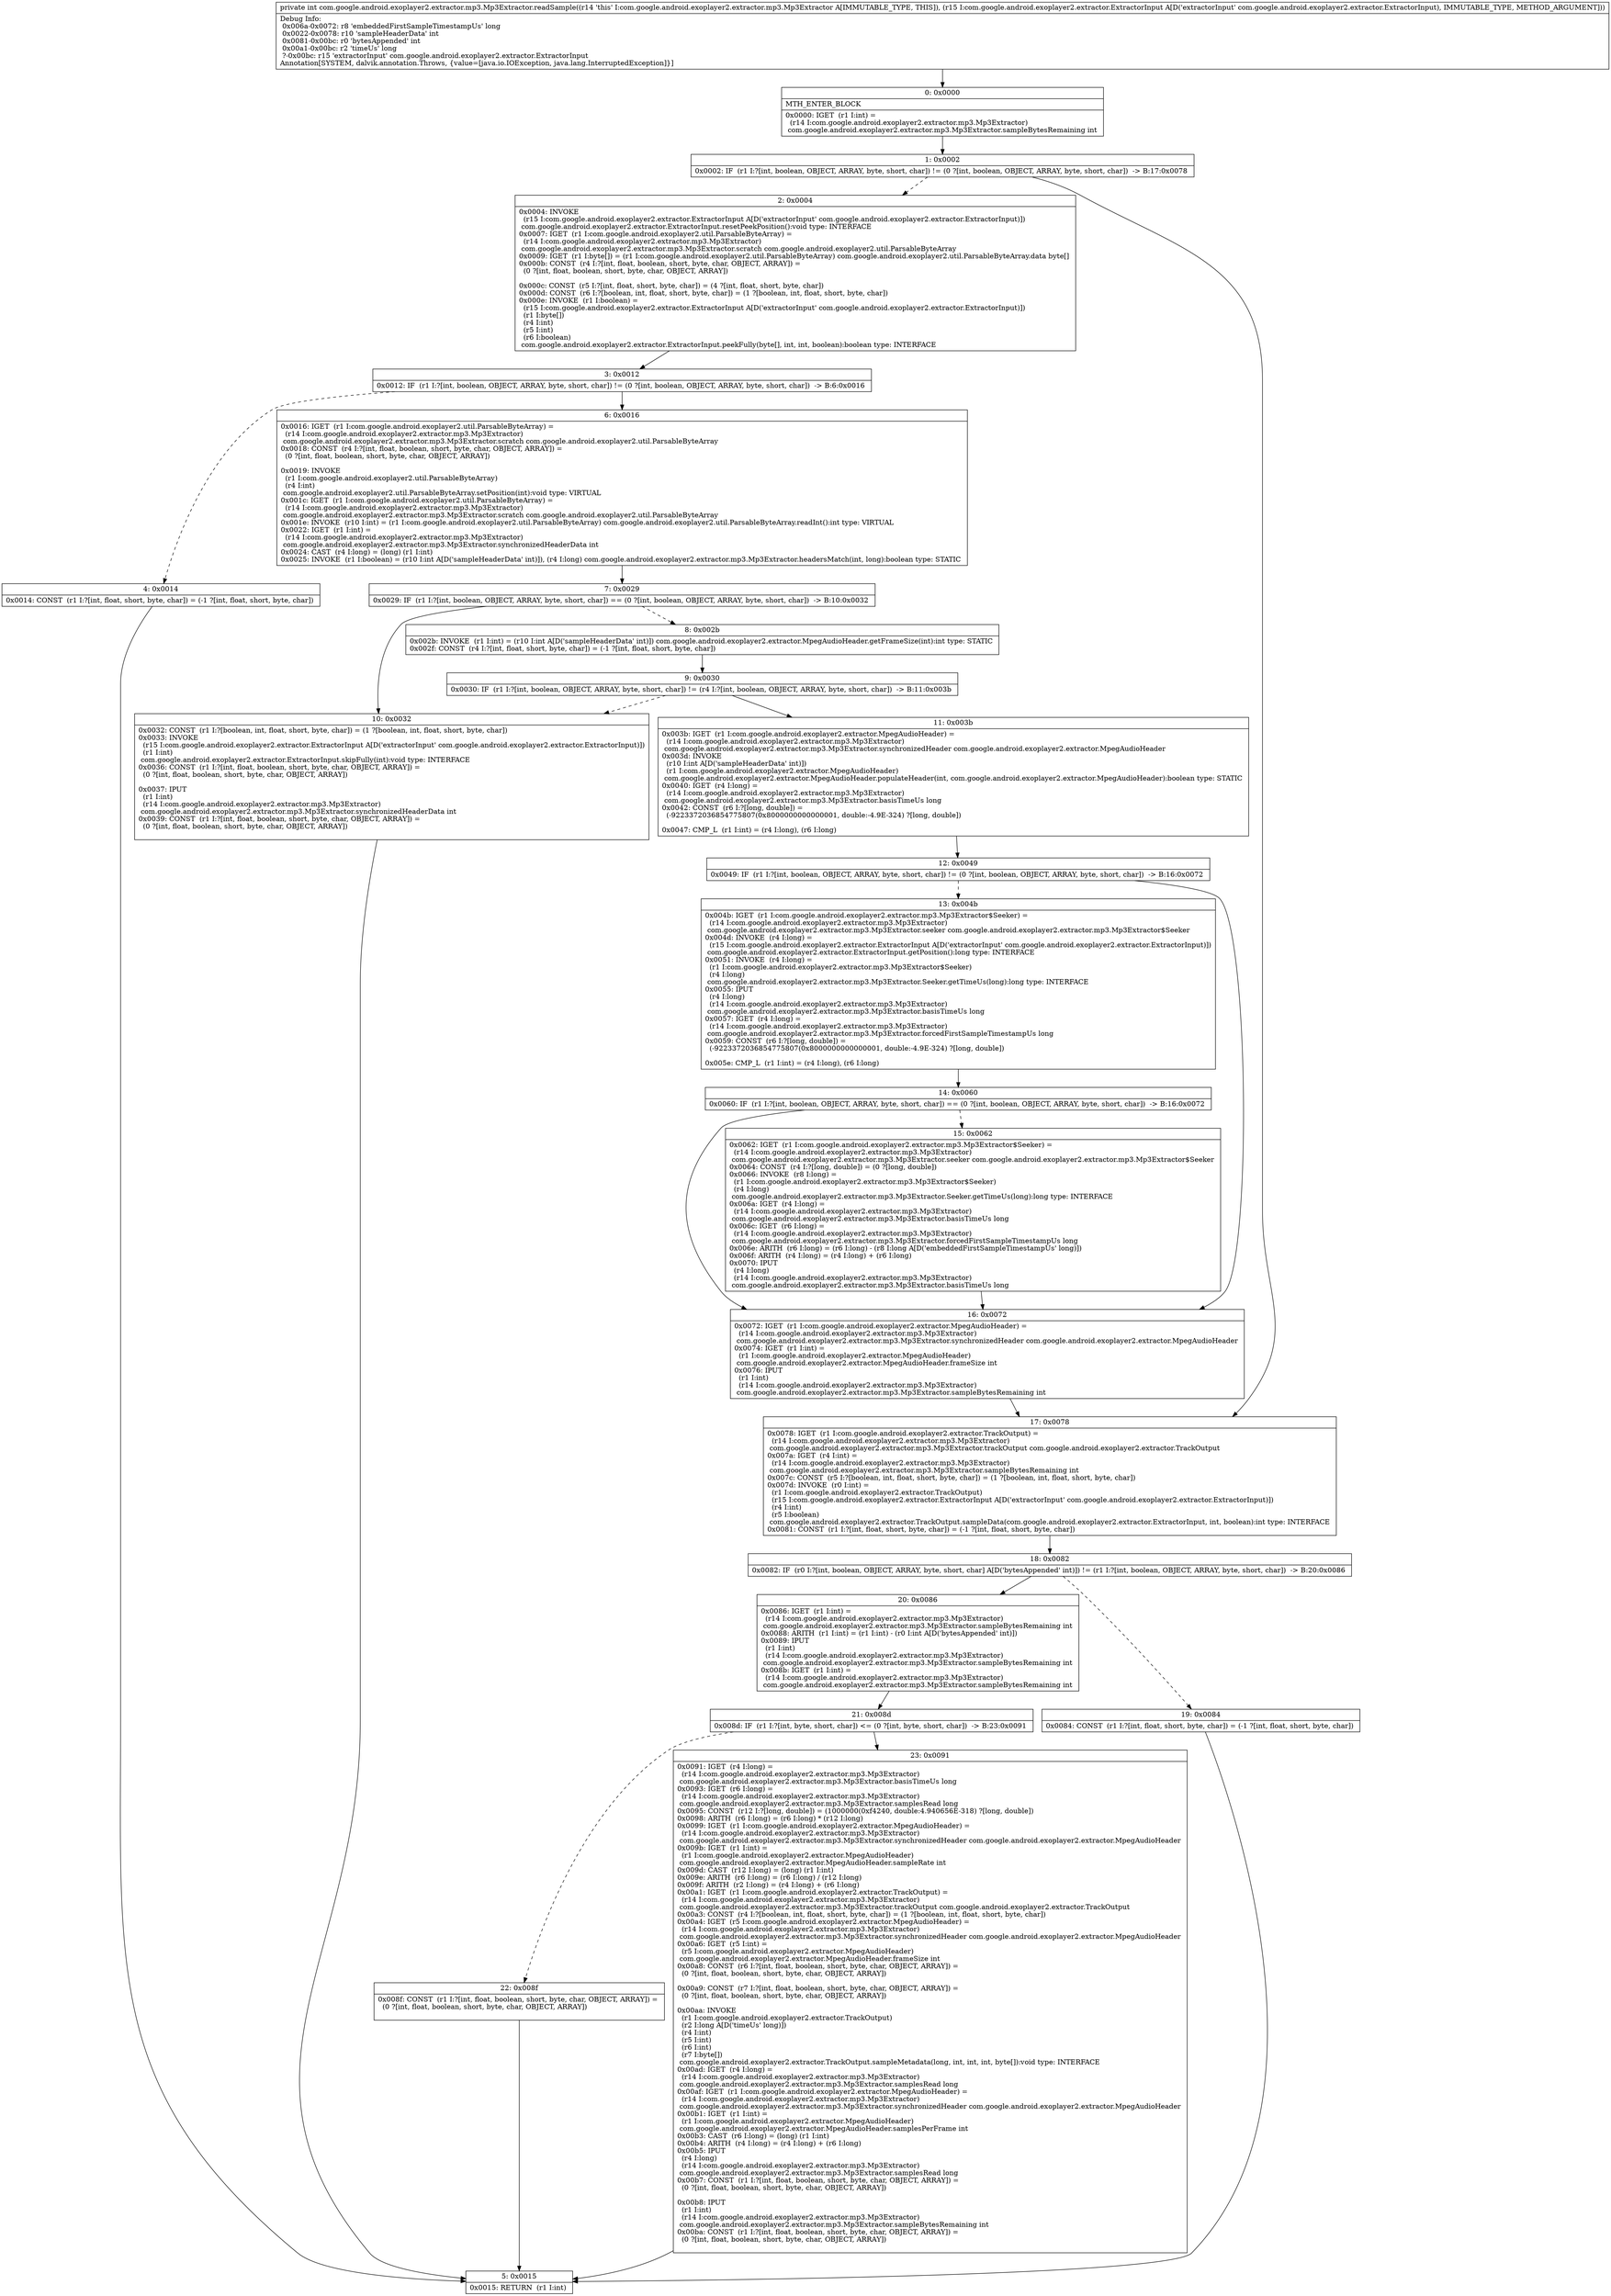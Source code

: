 digraph "CFG forcom.google.android.exoplayer2.extractor.mp3.Mp3Extractor.readSample(Lcom\/google\/android\/exoplayer2\/extractor\/ExtractorInput;)I" {
Node_0 [shape=record,label="{0\:\ 0x0000|MTH_ENTER_BLOCK\l|0x0000: IGET  (r1 I:int) = \l  (r14 I:com.google.android.exoplayer2.extractor.mp3.Mp3Extractor)\l com.google.android.exoplayer2.extractor.mp3.Mp3Extractor.sampleBytesRemaining int \l}"];
Node_1 [shape=record,label="{1\:\ 0x0002|0x0002: IF  (r1 I:?[int, boolean, OBJECT, ARRAY, byte, short, char]) != (0 ?[int, boolean, OBJECT, ARRAY, byte, short, char])  \-\> B:17:0x0078 \l}"];
Node_2 [shape=record,label="{2\:\ 0x0004|0x0004: INVOKE  \l  (r15 I:com.google.android.exoplayer2.extractor.ExtractorInput A[D('extractorInput' com.google.android.exoplayer2.extractor.ExtractorInput)])\l com.google.android.exoplayer2.extractor.ExtractorInput.resetPeekPosition():void type: INTERFACE \l0x0007: IGET  (r1 I:com.google.android.exoplayer2.util.ParsableByteArray) = \l  (r14 I:com.google.android.exoplayer2.extractor.mp3.Mp3Extractor)\l com.google.android.exoplayer2.extractor.mp3.Mp3Extractor.scratch com.google.android.exoplayer2.util.ParsableByteArray \l0x0009: IGET  (r1 I:byte[]) = (r1 I:com.google.android.exoplayer2.util.ParsableByteArray) com.google.android.exoplayer2.util.ParsableByteArray.data byte[] \l0x000b: CONST  (r4 I:?[int, float, boolean, short, byte, char, OBJECT, ARRAY]) = \l  (0 ?[int, float, boolean, short, byte, char, OBJECT, ARRAY])\l \l0x000c: CONST  (r5 I:?[int, float, short, byte, char]) = (4 ?[int, float, short, byte, char]) \l0x000d: CONST  (r6 I:?[boolean, int, float, short, byte, char]) = (1 ?[boolean, int, float, short, byte, char]) \l0x000e: INVOKE  (r1 I:boolean) = \l  (r15 I:com.google.android.exoplayer2.extractor.ExtractorInput A[D('extractorInput' com.google.android.exoplayer2.extractor.ExtractorInput)])\l  (r1 I:byte[])\l  (r4 I:int)\l  (r5 I:int)\l  (r6 I:boolean)\l com.google.android.exoplayer2.extractor.ExtractorInput.peekFully(byte[], int, int, boolean):boolean type: INTERFACE \l}"];
Node_3 [shape=record,label="{3\:\ 0x0012|0x0012: IF  (r1 I:?[int, boolean, OBJECT, ARRAY, byte, short, char]) != (0 ?[int, boolean, OBJECT, ARRAY, byte, short, char])  \-\> B:6:0x0016 \l}"];
Node_4 [shape=record,label="{4\:\ 0x0014|0x0014: CONST  (r1 I:?[int, float, short, byte, char]) = (\-1 ?[int, float, short, byte, char]) \l}"];
Node_5 [shape=record,label="{5\:\ 0x0015|0x0015: RETURN  (r1 I:int) \l}"];
Node_6 [shape=record,label="{6\:\ 0x0016|0x0016: IGET  (r1 I:com.google.android.exoplayer2.util.ParsableByteArray) = \l  (r14 I:com.google.android.exoplayer2.extractor.mp3.Mp3Extractor)\l com.google.android.exoplayer2.extractor.mp3.Mp3Extractor.scratch com.google.android.exoplayer2.util.ParsableByteArray \l0x0018: CONST  (r4 I:?[int, float, boolean, short, byte, char, OBJECT, ARRAY]) = \l  (0 ?[int, float, boolean, short, byte, char, OBJECT, ARRAY])\l \l0x0019: INVOKE  \l  (r1 I:com.google.android.exoplayer2.util.ParsableByteArray)\l  (r4 I:int)\l com.google.android.exoplayer2.util.ParsableByteArray.setPosition(int):void type: VIRTUAL \l0x001c: IGET  (r1 I:com.google.android.exoplayer2.util.ParsableByteArray) = \l  (r14 I:com.google.android.exoplayer2.extractor.mp3.Mp3Extractor)\l com.google.android.exoplayer2.extractor.mp3.Mp3Extractor.scratch com.google.android.exoplayer2.util.ParsableByteArray \l0x001e: INVOKE  (r10 I:int) = (r1 I:com.google.android.exoplayer2.util.ParsableByteArray) com.google.android.exoplayer2.util.ParsableByteArray.readInt():int type: VIRTUAL \l0x0022: IGET  (r1 I:int) = \l  (r14 I:com.google.android.exoplayer2.extractor.mp3.Mp3Extractor)\l com.google.android.exoplayer2.extractor.mp3.Mp3Extractor.synchronizedHeaderData int \l0x0024: CAST  (r4 I:long) = (long) (r1 I:int) \l0x0025: INVOKE  (r1 I:boolean) = (r10 I:int A[D('sampleHeaderData' int)]), (r4 I:long) com.google.android.exoplayer2.extractor.mp3.Mp3Extractor.headersMatch(int, long):boolean type: STATIC \l}"];
Node_7 [shape=record,label="{7\:\ 0x0029|0x0029: IF  (r1 I:?[int, boolean, OBJECT, ARRAY, byte, short, char]) == (0 ?[int, boolean, OBJECT, ARRAY, byte, short, char])  \-\> B:10:0x0032 \l}"];
Node_8 [shape=record,label="{8\:\ 0x002b|0x002b: INVOKE  (r1 I:int) = (r10 I:int A[D('sampleHeaderData' int)]) com.google.android.exoplayer2.extractor.MpegAudioHeader.getFrameSize(int):int type: STATIC \l0x002f: CONST  (r4 I:?[int, float, short, byte, char]) = (\-1 ?[int, float, short, byte, char]) \l}"];
Node_9 [shape=record,label="{9\:\ 0x0030|0x0030: IF  (r1 I:?[int, boolean, OBJECT, ARRAY, byte, short, char]) != (r4 I:?[int, boolean, OBJECT, ARRAY, byte, short, char])  \-\> B:11:0x003b \l}"];
Node_10 [shape=record,label="{10\:\ 0x0032|0x0032: CONST  (r1 I:?[boolean, int, float, short, byte, char]) = (1 ?[boolean, int, float, short, byte, char]) \l0x0033: INVOKE  \l  (r15 I:com.google.android.exoplayer2.extractor.ExtractorInput A[D('extractorInput' com.google.android.exoplayer2.extractor.ExtractorInput)])\l  (r1 I:int)\l com.google.android.exoplayer2.extractor.ExtractorInput.skipFully(int):void type: INTERFACE \l0x0036: CONST  (r1 I:?[int, float, boolean, short, byte, char, OBJECT, ARRAY]) = \l  (0 ?[int, float, boolean, short, byte, char, OBJECT, ARRAY])\l \l0x0037: IPUT  \l  (r1 I:int)\l  (r14 I:com.google.android.exoplayer2.extractor.mp3.Mp3Extractor)\l com.google.android.exoplayer2.extractor.mp3.Mp3Extractor.synchronizedHeaderData int \l0x0039: CONST  (r1 I:?[int, float, boolean, short, byte, char, OBJECT, ARRAY]) = \l  (0 ?[int, float, boolean, short, byte, char, OBJECT, ARRAY])\l \l}"];
Node_11 [shape=record,label="{11\:\ 0x003b|0x003b: IGET  (r1 I:com.google.android.exoplayer2.extractor.MpegAudioHeader) = \l  (r14 I:com.google.android.exoplayer2.extractor.mp3.Mp3Extractor)\l com.google.android.exoplayer2.extractor.mp3.Mp3Extractor.synchronizedHeader com.google.android.exoplayer2.extractor.MpegAudioHeader \l0x003d: INVOKE  \l  (r10 I:int A[D('sampleHeaderData' int)])\l  (r1 I:com.google.android.exoplayer2.extractor.MpegAudioHeader)\l com.google.android.exoplayer2.extractor.MpegAudioHeader.populateHeader(int, com.google.android.exoplayer2.extractor.MpegAudioHeader):boolean type: STATIC \l0x0040: IGET  (r4 I:long) = \l  (r14 I:com.google.android.exoplayer2.extractor.mp3.Mp3Extractor)\l com.google.android.exoplayer2.extractor.mp3.Mp3Extractor.basisTimeUs long \l0x0042: CONST  (r6 I:?[long, double]) = \l  (\-9223372036854775807(0x8000000000000001, double:\-4.9E\-324) ?[long, double])\l \l0x0047: CMP_L  (r1 I:int) = (r4 I:long), (r6 I:long) \l}"];
Node_12 [shape=record,label="{12\:\ 0x0049|0x0049: IF  (r1 I:?[int, boolean, OBJECT, ARRAY, byte, short, char]) != (0 ?[int, boolean, OBJECT, ARRAY, byte, short, char])  \-\> B:16:0x0072 \l}"];
Node_13 [shape=record,label="{13\:\ 0x004b|0x004b: IGET  (r1 I:com.google.android.exoplayer2.extractor.mp3.Mp3Extractor$Seeker) = \l  (r14 I:com.google.android.exoplayer2.extractor.mp3.Mp3Extractor)\l com.google.android.exoplayer2.extractor.mp3.Mp3Extractor.seeker com.google.android.exoplayer2.extractor.mp3.Mp3Extractor$Seeker \l0x004d: INVOKE  (r4 I:long) = \l  (r15 I:com.google.android.exoplayer2.extractor.ExtractorInput A[D('extractorInput' com.google.android.exoplayer2.extractor.ExtractorInput)])\l com.google.android.exoplayer2.extractor.ExtractorInput.getPosition():long type: INTERFACE \l0x0051: INVOKE  (r4 I:long) = \l  (r1 I:com.google.android.exoplayer2.extractor.mp3.Mp3Extractor$Seeker)\l  (r4 I:long)\l com.google.android.exoplayer2.extractor.mp3.Mp3Extractor.Seeker.getTimeUs(long):long type: INTERFACE \l0x0055: IPUT  \l  (r4 I:long)\l  (r14 I:com.google.android.exoplayer2.extractor.mp3.Mp3Extractor)\l com.google.android.exoplayer2.extractor.mp3.Mp3Extractor.basisTimeUs long \l0x0057: IGET  (r4 I:long) = \l  (r14 I:com.google.android.exoplayer2.extractor.mp3.Mp3Extractor)\l com.google.android.exoplayer2.extractor.mp3.Mp3Extractor.forcedFirstSampleTimestampUs long \l0x0059: CONST  (r6 I:?[long, double]) = \l  (\-9223372036854775807(0x8000000000000001, double:\-4.9E\-324) ?[long, double])\l \l0x005e: CMP_L  (r1 I:int) = (r4 I:long), (r6 I:long) \l}"];
Node_14 [shape=record,label="{14\:\ 0x0060|0x0060: IF  (r1 I:?[int, boolean, OBJECT, ARRAY, byte, short, char]) == (0 ?[int, boolean, OBJECT, ARRAY, byte, short, char])  \-\> B:16:0x0072 \l}"];
Node_15 [shape=record,label="{15\:\ 0x0062|0x0062: IGET  (r1 I:com.google.android.exoplayer2.extractor.mp3.Mp3Extractor$Seeker) = \l  (r14 I:com.google.android.exoplayer2.extractor.mp3.Mp3Extractor)\l com.google.android.exoplayer2.extractor.mp3.Mp3Extractor.seeker com.google.android.exoplayer2.extractor.mp3.Mp3Extractor$Seeker \l0x0064: CONST  (r4 I:?[long, double]) = (0 ?[long, double]) \l0x0066: INVOKE  (r8 I:long) = \l  (r1 I:com.google.android.exoplayer2.extractor.mp3.Mp3Extractor$Seeker)\l  (r4 I:long)\l com.google.android.exoplayer2.extractor.mp3.Mp3Extractor.Seeker.getTimeUs(long):long type: INTERFACE \l0x006a: IGET  (r4 I:long) = \l  (r14 I:com.google.android.exoplayer2.extractor.mp3.Mp3Extractor)\l com.google.android.exoplayer2.extractor.mp3.Mp3Extractor.basisTimeUs long \l0x006c: IGET  (r6 I:long) = \l  (r14 I:com.google.android.exoplayer2.extractor.mp3.Mp3Extractor)\l com.google.android.exoplayer2.extractor.mp3.Mp3Extractor.forcedFirstSampleTimestampUs long \l0x006e: ARITH  (r6 I:long) = (r6 I:long) \- (r8 I:long A[D('embeddedFirstSampleTimestampUs' long)]) \l0x006f: ARITH  (r4 I:long) = (r4 I:long) + (r6 I:long) \l0x0070: IPUT  \l  (r4 I:long)\l  (r14 I:com.google.android.exoplayer2.extractor.mp3.Mp3Extractor)\l com.google.android.exoplayer2.extractor.mp3.Mp3Extractor.basisTimeUs long \l}"];
Node_16 [shape=record,label="{16\:\ 0x0072|0x0072: IGET  (r1 I:com.google.android.exoplayer2.extractor.MpegAudioHeader) = \l  (r14 I:com.google.android.exoplayer2.extractor.mp3.Mp3Extractor)\l com.google.android.exoplayer2.extractor.mp3.Mp3Extractor.synchronizedHeader com.google.android.exoplayer2.extractor.MpegAudioHeader \l0x0074: IGET  (r1 I:int) = \l  (r1 I:com.google.android.exoplayer2.extractor.MpegAudioHeader)\l com.google.android.exoplayer2.extractor.MpegAudioHeader.frameSize int \l0x0076: IPUT  \l  (r1 I:int)\l  (r14 I:com.google.android.exoplayer2.extractor.mp3.Mp3Extractor)\l com.google.android.exoplayer2.extractor.mp3.Mp3Extractor.sampleBytesRemaining int \l}"];
Node_17 [shape=record,label="{17\:\ 0x0078|0x0078: IGET  (r1 I:com.google.android.exoplayer2.extractor.TrackOutput) = \l  (r14 I:com.google.android.exoplayer2.extractor.mp3.Mp3Extractor)\l com.google.android.exoplayer2.extractor.mp3.Mp3Extractor.trackOutput com.google.android.exoplayer2.extractor.TrackOutput \l0x007a: IGET  (r4 I:int) = \l  (r14 I:com.google.android.exoplayer2.extractor.mp3.Mp3Extractor)\l com.google.android.exoplayer2.extractor.mp3.Mp3Extractor.sampleBytesRemaining int \l0x007c: CONST  (r5 I:?[boolean, int, float, short, byte, char]) = (1 ?[boolean, int, float, short, byte, char]) \l0x007d: INVOKE  (r0 I:int) = \l  (r1 I:com.google.android.exoplayer2.extractor.TrackOutput)\l  (r15 I:com.google.android.exoplayer2.extractor.ExtractorInput A[D('extractorInput' com.google.android.exoplayer2.extractor.ExtractorInput)])\l  (r4 I:int)\l  (r5 I:boolean)\l com.google.android.exoplayer2.extractor.TrackOutput.sampleData(com.google.android.exoplayer2.extractor.ExtractorInput, int, boolean):int type: INTERFACE \l0x0081: CONST  (r1 I:?[int, float, short, byte, char]) = (\-1 ?[int, float, short, byte, char]) \l}"];
Node_18 [shape=record,label="{18\:\ 0x0082|0x0082: IF  (r0 I:?[int, boolean, OBJECT, ARRAY, byte, short, char] A[D('bytesAppended' int)]) != (r1 I:?[int, boolean, OBJECT, ARRAY, byte, short, char])  \-\> B:20:0x0086 \l}"];
Node_19 [shape=record,label="{19\:\ 0x0084|0x0084: CONST  (r1 I:?[int, float, short, byte, char]) = (\-1 ?[int, float, short, byte, char]) \l}"];
Node_20 [shape=record,label="{20\:\ 0x0086|0x0086: IGET  (r1 I:int) = \l  (r14 I:com.google.android.exoplayer2.extractor.mp3.Mp3Extractor)\l com.google.android.exoplayer2.extractor.mp3.Mp3Extractor.sampleBytesRemaining int \l0x0088: ARITH  (r1 I:int) = (r1 I:int) \- (r0 I:int A[D('bytesAppended' int)]) \l0x0089: IPUT  \l  (r1 I:int)\l  (r14 I:com.google.android.exoplayer2.extractor.mp3.Mp3Extractor)\l com.google.android.exoplayer2.extractor.mp3.Mp3Extractor.sampleBytesRemaining int \l0x008b: IGET  (r1 I:int) = \l  (r14 I:com.google.android.exoplayer2.extractor.mp3.Mp3Extractor)\l com.google.android.exoplayer2.extractor.mp3.Mp3Extractor.sampleBytesRemaining int \l}"];
Node_21 [shape=record,label="{21\:\ 0x008d|0x008d: IF  (r1 I:?[int, byte, short, char]) \<= (0 ?[int, byte, short, char])  \-\> B:23:0x0091 \l}"];
Node_22 [shape=record,label="{22\:\ 0x008f|0x008f: CONST  (r1 I:?[int, float, boolean, short, byte, char, OBJECT, ARRAY]) = \l  (0 ?[int, float, boolean, short, byte, char, OBJECT, ARRAY])\l \l}"];
Node_23 [shape=record,label="{23\:\ 0x0091|0x0091: IGET  (r4 I:long) = \l  (r14 I:com.google.android.exoplayer2.extractor.mp3.Mp3Extractor)\l com.google.android.exoplayer2.extractor.mp3.Mp3Extractor.basisTimeUs long \l0x0093: IGET  (r6 I:long) = \l  (r14 I:com.google.android.exoplayer2.extractor.mp3.Mp3Extractor)\l com.google.android.exoplayer2.extractor.mp3.Mp3Extractor.samplesRead long \l0x0095: CONST  (r12 I:?[long, double]) = (1000000(0xf4240, double:4.940656E\-318) ?[long, double]) \l0x0098: ARITH  (r6 I:long) = (r6 I:long) * (r12 I:long) \l0x0099: IGET  (r1 I:com.google.android.exoplayer2.extractor.MpegAudioHeader) = \l  (r14 I:com.google.android.exoplayer2.extractor.mp3.Mp3Extractor)\l com.google.android.exoplayer2.extractor.mp3.Mp3Extractor.synchronizedHeader com.google.android.exoplayer2.extractor.MpegAudioHeader \l0x009b: IGET  (r1 I:int) = \l  (r1 I:com.google.android.exoplayer2.extractor.MpegAudioHeader)\l com.google.android.exoplayer2.extractor.MpegAudioHeader.sampleRate int \l0x009d: CAST  (r12 I:long) = (long) (r1 I:int) \l0x009e: ARITH  (r6 I:long) = (r6 I:long) \/ (r12 I:long) \l0x009f: ARITH  (r2 I:long) = (r4 I:long) + (r6 I:long) \l0x00a1: IGET  (r1 I:com.google.android.exoplayer2.extractor.TrackOutput) = \l  (r14 I:com.google.android.exoplayer2.extractor.mp3.Mp3Extractor)\l com.google.android.exoplayer2.extractor.mp3.Mp3Extractor.trackOutput com.google.android.exoplayer2.extractor.TrackOutput \l0x00a3: CONST  (r4 I:?[boolean, int, float, short, byte, char]) = (1 ?[boolean, int, float, short, byte, char]) \l0x00a4: IGET  (r5 I:com.google.android.exoplayer2.extractor.MpegAudioHeader) = \l  (r14 I:com.google.android.exoplayer2.extractor.mp3.Mp3Extractor)\l com.google.android.exoplayer2.extractor.mp3.Mp3Extractor.synchronizedHeader com.google.android.exoplayer2.extractor.MpegAudioHeader \l0x00a6: IGET  (r5 I:int) = \l  (r5 I:com.google.android.exoplayer2.extractor.MpegAudioHeader)\l com.google.android.exoplayer2.extractor.MpegAudioHeader.frameSize int \l0x00a8: CONST  (r6 I:?[int, float, boolean, short, byte, char, OBJECT, ARRAY]) = \l  (0 ?[int, float, boolean, short, byte, char, OBJECT, ARRAY])\l \l0x00a9: CONST  (r7 I:?[int, float, boolean, short, byte, char, OBJECT, ARRAY]) = \l  (0 ?[int, float, boolean, short, byte, char, OBJECT, ARRAY])\l \l0x00aa: INVOKE  \l  (r1 I:com.google.android.exoplayer2.extractor.TrackOutput)\l  (r2 I:long A[D('timeUs' long)])\l  (r4 I:int)\l  (r5 I:int)\l  (r6 I:int)\l  (r7 I:byte[])\l com.google.android.exoplayer2.extractor.TrackOutput.sampleMetadata(long, int, int, int, byte[]):void type: INTERFACE \l0x00ad: IGET  (r4 I:long) = \l  (r14 I:com.google.android.exoplayer2.extractor.mp3.Mp3Extractor)\l com.google.android.exoplayer2.extractor.mp3.Mp3Extractor.samplesRead long \l0x00af: IGET  (r1 I:com.google.android.exoplayer2.extractor.MpegAudioHeader) = \l  (r14 I:com.google.android.exoplayer2.extractor.mp3.Mp3Extractor)\l com.google.android.exoplayer2.extractor.mp3.Mp3Extractor.synchronizedHeader com.google.android.exoplayer2.extractor.MpegAudioHeader \l0x00b1: IGET  (r1 I:int) = \l  (r1 I:com.google.android.exoplayer2.extractor.MpegAudioHeader)\l com.google.android.exoplayer2.extractor.MpegAudioHeader.samplesPerFrame int \l0x00b3: CAST  (r6 I:long) = (long) (r1 I:int) \l0x00b4: ARITH  (r4 I:long) = (r4 I:long) + (r6 I:long) \l0x00b5: IPUT  \l  (r4 I:long)\l  (r14 I:com.google.android.exoplayer2.extractor.mp3.Mp3Extractor)\l com.google.android.exoplayer2.extractor.mp3.Mp3Extractor.samplesRead long \l0x00b7: CONST  (r1 I:?[int, float, boolean, short, byte, char, OBJECT, ARRAY]) = \l  (0 ?[int, float, boolean, short, byte, char, OBJECT, ARRAY])\l \l0x00b8: IPUT  \l  (r1 I:int)\l  (r14 I:com.google.android.exoplayer2.extractor.mp3.Mp3Extractor)\l com.google.android.exoplayer2.extractor.mp3.Mp3Extractor.sampleBytesRemaining int \l0x00ba: CONST  (r1 I:?[int, float, boolean, short, byte, char, OBJECT, ARRAY]) = \l  (0 ?[int, float, boolean, short, byte, char, OBJECT, ARRAY])\l \l}"];
MethodNode[shape=record,label="{private int com.google.android.exoplayer2.extractor.mp3.Mp3Extractor.readSample((r14 'this' I:com.google.android.exoplayer2.extractor.mp3.Mp3Extractor A[IMMUTABLE_TYPE, THIS]), (r15 I:com.google.android.exoplayer2.extractor.ExtractorInput A[D('extractorInput' com.google.android.exoplayer2.extractor.ExtractorInput), IMMUTABLE_TYPE, METHOD_ARGUMENT]))  | Debug Info:\l  0x006a\-0x0072: r8 'embeddedFirstSampleTimestampUs' long\l  0x0022\-0x0078: r10 'sampleHeaderData' int\l  0x0081\-0x00bc: r0 'bytesAppended' int\l  0x00a1\-0x00bc: r2 'timeUs' long\l  ?\-0x00bc: r15 'extractorInput' com.google.android.exoplayer2.extractor.ExtractorInput\lAnnotation[SYSTEM, dalvik.annotation.Throws, \{value=[java.io.IOException, java.lang.InterruptedException]\}]\l}"];
MethodNode -> Node_0;
Node_0 -> Node_1;
Node_1 -> Node_2[style=dashed];
Node_1 -> Node_17;
Node_2 -> Node_3;
Node_3 -> Node_4[style=dashed];
Node_3 -> Node_6;
Node_4 -> Node_5;
Node_6 -> Node_7;
Node_7 -> Node_8[style=dashed];
Node_7 -> Node_10;
Node_8 -> Node_9;
Node_9 -> Node_10[style=dashed];
Node_9 -> Node_11;
Node_10 -> Node_5;
Node_11 -> Node_12;
Node_12 -> Node_13[style=dashed];
Node_12 -> Node_16;
Node_13 -> Node_14;
Node_14 -> Node_15[style=dashed];
Node_14 -> Node_16;
Node_15 -> Node_16;
Node_16 -> Node_17;
Node_17 -> Node_18;
Node_18 -> Node_19[style=dashed];
Node_18 -> Node_20;
Node_19 -> Node_5;
Node_20 -> Node_21;
Node_21 -> Node_22[style=dashed];
Node_21 -> Node_23;
Node_22 -> Node_5;
Node_23 -> Node_5;
}

